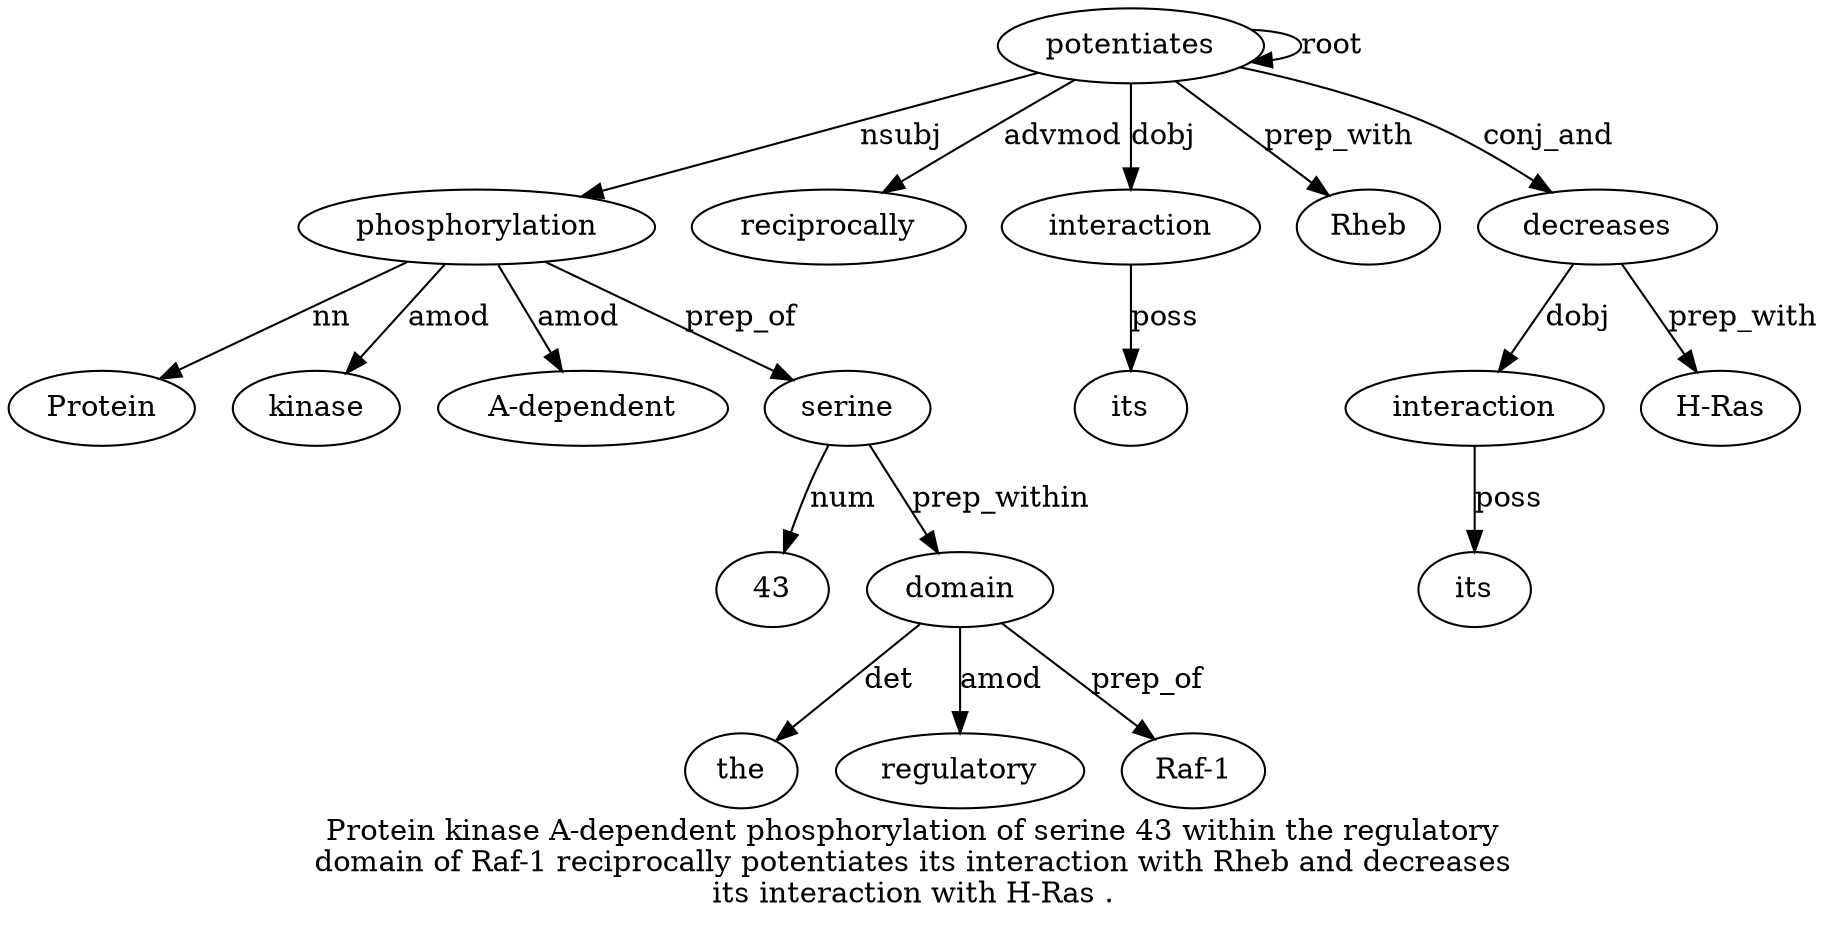 digraph "Protein kinase A-dependent phosphorylation of serine 43 within the regulatory domain of Raf-1 reciprocally potentiates its interaction with Rheb and decreases its interaction with H-Ras ." {
label="Protein kinase A-dependent phosphorylation of serine 43 within the regulatory
domain of Raf-1 reciprocally potentiates its interaction with Rheb and decreases
its interaction with H-Ras .";
phosphorylation4 [style=filled, fillcolor=white, label=phosphorylation];
Protein1 [style=filled, fillcolor=white, label=Protein];
phosphorylation4 -> Protein1  [label=nn];
kinase2 [style=filled, fillcolor=white, label=kinase];
phosphorylation4 -> kinase2  [label=amod];
"A-dependent3" [style=filled, fillcolor=white, label="A-dependent"];
phosphorylation4 -> "A-dependent3"  [label=amod];
potentiates15 [style=filled, fillcolor=white, label=potentiates];
potentiates15 -> phosphorylation4  [label=nsubj];
serine6 [style=filled, fillcolor=white, label=serine];
phosphorylation4 -> serine6  [label=prep_of];
437 [style=filled, fillcolor=white, label=43];
serine6 -> 437  [label=num];
domain11 [style=filled, fillcolor=white, label=domain];
the9 [style=filled, fillcolor=white, label=the];
domain11 -> the9  [label=det];
regulatory10 [style=filled, fillcolor=white, label=regulatory];
domain11 -> regulatory10  [label=amod];
serine6 -> domain11  [label=prep_within];
"Raf-13" [style=filled, fillcolor=white, label="Raf-1"];
domain11 -> "Raf-13"  [label=prep_of];
reciprocally14 [style=filled, fillcolor=white, label=reciprocally];
potentiates15 -> reciprocally14  [label=advmod];
potentiates15 -> potentiates15  [label=root];
interaction17 [style=filled, fillcolor=white, label=interaction];
its16 [style=filled, fillcolor=white, label=its];
interaction17 -> its16  [label=poss];
potentiates15 -> interaction17  [label=dobj];
Rheb19 [style=filled, fillcolor=white, label=Rheb];
potentiates15 -> Rheb19  [label=prep_with];
decreases21 [style=filled, fillcolor=white, label=decreases];
potentiates15 -> decreases21  [label=conj_and];
interaction23 [style=filled, fillcolor=white, label=interaction];
its22 [style=filled, fillcolor=white, label=its];
interaction23 -> its22  [label=poss];
decreases21 -> interaction23  [label=dobj];
"H-Ras25" [style=filled, fillcolor=white, label="H-Ras"];
decreases21 -> "H-Ras25"  [label=prep_with];
}
